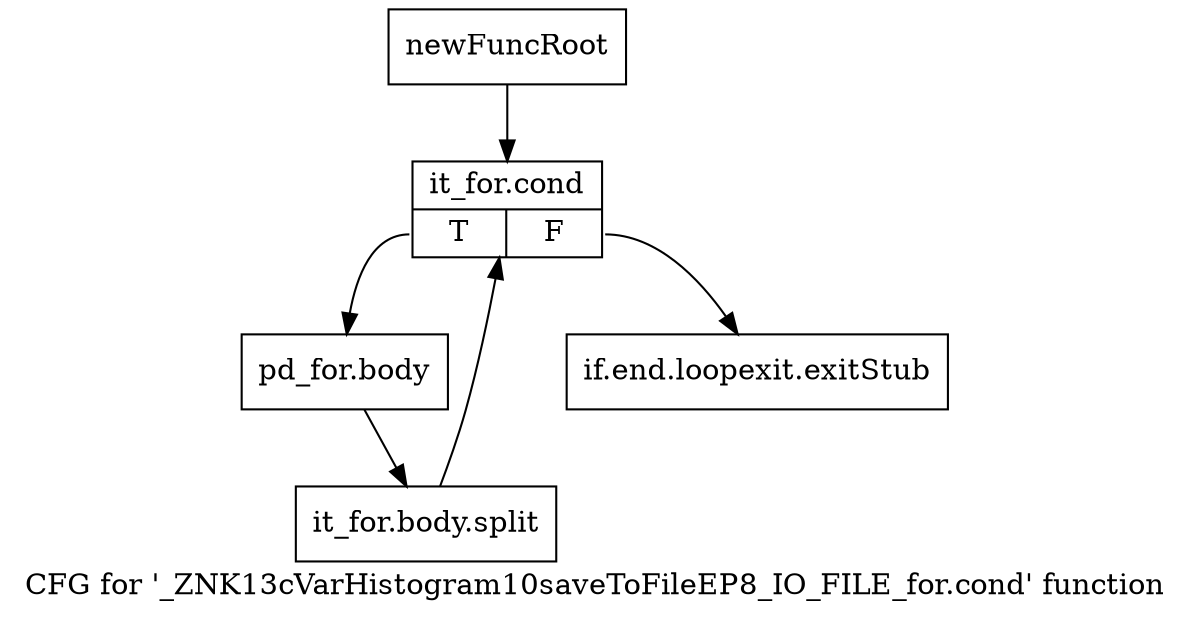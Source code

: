 digraph "CFG for '_ZNK13cVarHistogram10saveToFileEP8_IO_FILE_for.cond' function" {
	label="CFG for '_ZNK13cVarHistogram10saveToFileEP8_IO_FILE_for.cond' function";

	Node0x2170c80 [shape=record,label="{newFuncRoot}"];
	Node0x2170c80 -> Node0x2170d20;
	Node0x2170cd0 [shape=record,label="{if.end.loopexit.exitStub}"];
	Node0x2170d20 [shape=record,label="{it_for.cond|{<s0>T|<s1>F}}"];
	Node0x2170d20:s0 -> Node0x2170d70;
	Node0x2170d20:s1 -> Node0x2170cd0;
	Node0x2170d70 [shape=record,label="{pd_for.body}"];
	Node0x2170d70 -> Node0x4514320;
	Node0x4514320 [shape=record,label="{it_for.body.split}"];
	Node0x4514320 -> Node0x2170d20;
}
